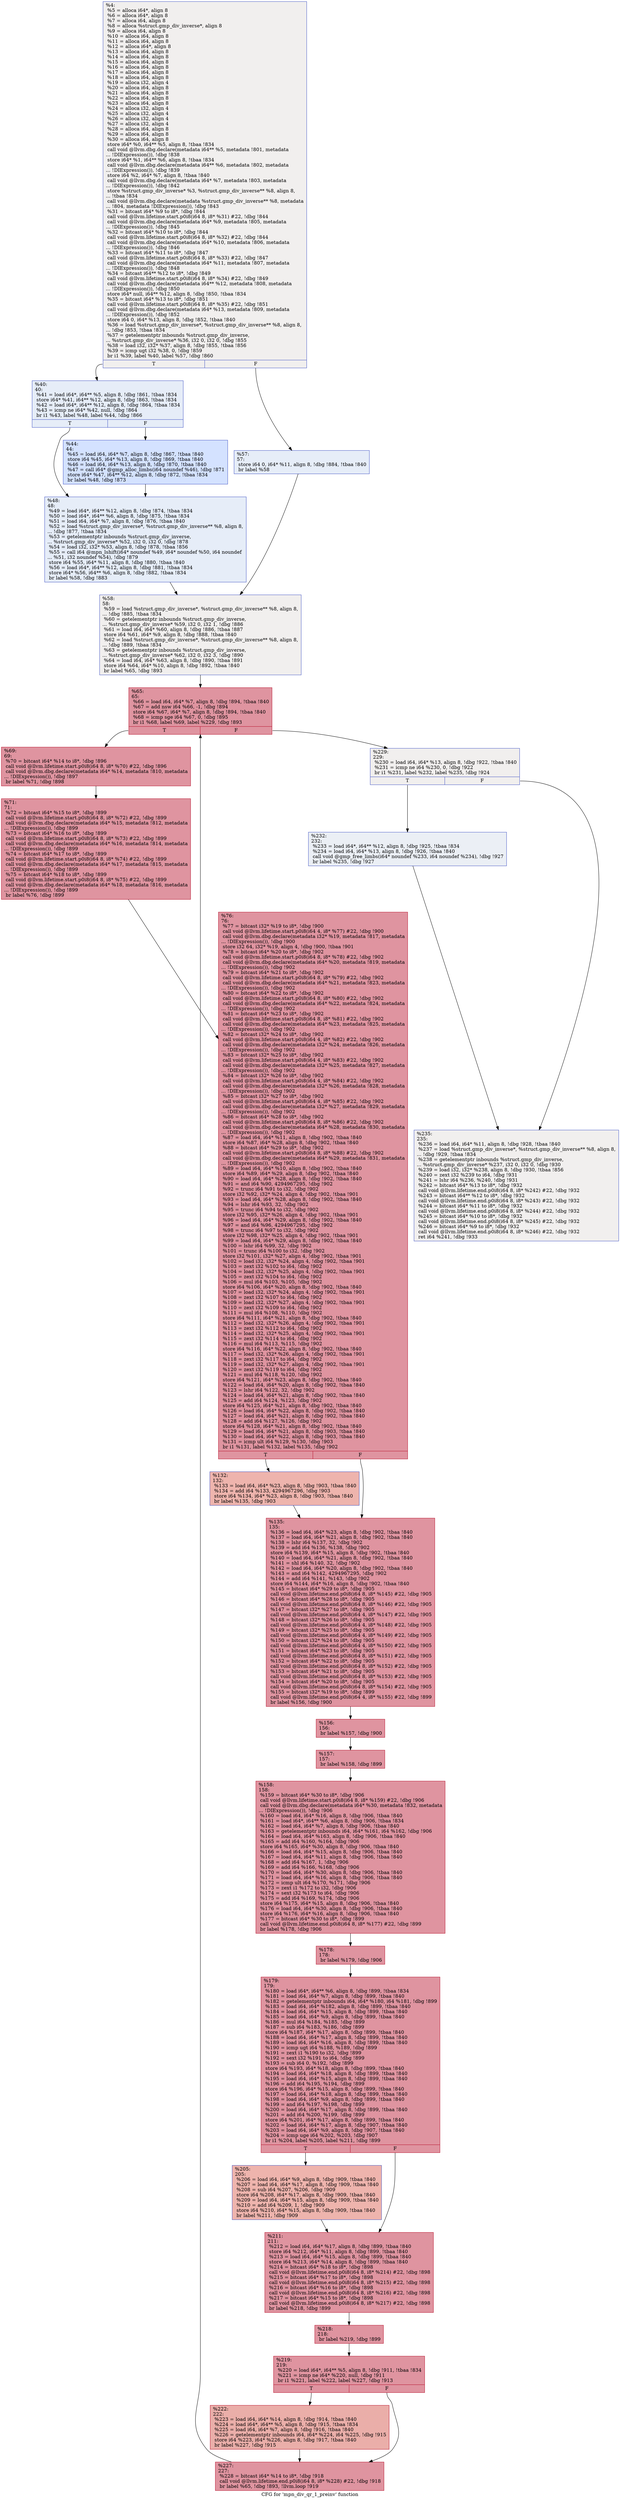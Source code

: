 digraph "CFG for 'mpn_div_qr_1_preinv' function" {
	label="CFG for 'mpn_div_qr_1_preinv' function";

	Node0x25f0e00 [shape=record,color="#3d50c3ff", style=filled, fillcolor="#e0dbd870",label="{%4:\l  %5 = alloca i64*, align 8\l  %6 = alloca i64*, align 8\l  %7 = alloca i64, align 8\l  %8 = alloca %struct.gmp_div_inverse*, align 8\l  %9 = alloca i64, align 8\l  %10 = alloca i64, align 8\l  %11 = alloca i64, align 8\l  %12 = alloca i64*, align 8\l  %13 = alloca i64, align 8\l  %14 = alloca i64, align 8\l  %15 = alloca i64, align 8\l  %16 = alloca i64, align 8\l  %17 = alloca i64, align 8\l  %18 = alloca i64, align 8\l  %19 = alloca i32, align 4\l  %20 = alloca i64, align 8\l  %21 = alloca i64, align 8\l  %22 = alloca i64, align 8\l  %23 = alloca i64, align 8\l  %24 = alloca i32, align 4\l  %25 = alloca i32, align 4\l  %26 = alloca i32, align 4\l  %27 = alloca i32, align 4\l  %28 = alloca i64, align 8\l  %29 = alloca i64, align 8\l  %30 = alloca i64, align 8\l  store i64* %0, i64** %5, align 8, !tbaa !834\l  call void @llvm.dbg.declare(metadata i64** %5, metadata !801, metadata\l... !DIExpression()), !dbg !838\l  store i64* %1, i64** %6, align 8, !tbaa !834\l  call void @llvm.dbg.declare(metadata i64** %6, metadata !802, metadata\l... !DIExpression()), !dbg !839\l  store i64 %2, i64* %7, align 8, !tbaa !840\l  call void @llvm.dbg.declare(metadata i64* %7, metadata !803, metadata\l... !DIExpression()), !dbg !842\l  store %struct.gmp_div_inverse* %3, %struct.gmp_div_inverse** %8, align 8,\l... !tbaa !834\l  call void @llvm.dbg.declare(metadata %struct.gmp_div_inverse** %8, metadata\l... !804, metadata !DIExpression()), !dbg !843\l  %31 = bitcast i64* %9 to i8*, !dbg !844\l  call void @llvm.lifetime.start.p0i8(i64 8, i8* %31) #22, !dbg !844\l  call void @llvm.dbg.declare(metadata i64* %9, metadata !805, metadata\l... !DIExpression()), !dbg !845\l  %32 = bitcast i64* %10 to i8*, !dbg !844\l  call void @llvm.lifetime.start.p0i8(i64 8, i8* %32) #22, !dbg !844\l  call void @llvm.dbg.declare(metadata i64* %10, metadata !806, metadata\l... !DIExpression()), !dbg !846\l  %33 = bitcast i64* %11 to i8*, !dbg !847\l  call void @llvm.lifetime.start.p0i8(i64 8, i8* %33) #22, !dbg !847\l  call void @llvm.dbg.declare(metadata i64* %11, metadata !807, metadata\l... !DIExpression()), !dbg !848\l  %34 = bitcast i64** %12 to i8*, !dbg !849\l  call void @llvm.lifetime.start.p0i8(i64 8, i8* %34) #22, !dbg !849\l  call void @llvm.dbg.declare(metadata i64** %12, metadata !808, metadata\l... !DIExpression()), !dbg !850\l  store i64* null, i64** %12, align 8, !dbg !850, !tbaa !834\l  %35 = bitcast i64* %13 to i8*, !dbg !851\l  call void @llvm.lifetime.start.p0i8(i64 8, i8* %35) #22, !dbg !851\l  call void @llvm.dbg.declare(metadata i64* %13, metadata !809, metadata\l... !DIExpression()), !dbg !852\l  store i64 0, i64* %13, align 8, !dbg !852, !tbaa !840\l  %36 = load %struct.gmp_div_inverse*, %struct.gmp_div_inverse** %8, align 8,\l... !dbg !853, !tbaa !834\l  %37 = getelementptr inbounds %struct.gmp_div_inverse,\l... %struct.gmp_div_inverse* %36, i32 0, i32 0, !dbg !855\l  %38 = load i32, i32* %37, align 8, !dbg !855, !tbaa !856\l  %39 = icmp ugt i32 %38, 0, !dbg !859\l  br i1 %39, label %40, label %57, !dbg !860\l|{<s0>T|<s1>F}}"];
	Node0x25f0e00:s0 -> Node0x25f0f30;
	Node0x25f0e00:s1 -> Node0x25f1020;
	Node0x25f0f30 [shape=record,color="#3d50c3ff", style=filled, fillcolor="#c7d7f070",label="{%40:\l40:                                               \l  %41 = load i64*, i64** %5, align 8, !dbg !861, !tbaa !834\l  store i64* %41, i64** %12, align 8, !dbg !863, !tbaa !834\l  %42 = load i64*, i64** %12, align 8, !dbg !864, !tbaa !834\l  %43 = icmp ne i64* %42, null, !dbg !864\l  br i1 %43, label %48, label %44, !dbg !866\l|{<s0>T|<s1>F}}"];
	Node0x25f0f30:s0 -> Node0x25f0fd0;
	Node0x25f0f30:s1 -> Node0x25f0f80;
	Node0x25f0f80 [shape=record,color="#3d50c3ff", style=filled, fillcolor="#9ebeff70",label="{%44:\l44:                                               \l  %45 = load i64, i64* %7, align 8, !dbg !867, !tbaa !840\l  store i64 %45, i64* %13, align 8, !dbg !869, !tbaa !840\l  %46 = load i64, i64* %13, align 8, !dbg !870, !tbaa !840\l  %47 = call i64* @gmp_alloc_limbs(i64 noundef %46), !dbg !871\l  store i64* %47, i64** %12, align 8, !dbg !872, !tbaa !834\l  br label %48, !dbg !873\l}"];
	Node0x25f0f80 -> Node0x25f0fd0;
	Node0x25f0fd0 [shape=record,color="#3d50c3ff", style=filled, fillcolor="#c7d7f070",label="{%48:\l48:                                               \l  %49 = load i64*, i64** %12, align 8, !dbg !874, !tbaa !834\l  %50 = load i64*, i64** %6, align 8, !dbg !875, !tbaa !834\l  %51 = load i64, i64* %7, align 8, !dbg !876, !tbaa !840\l  %52 = load %struct.gmp_div_inverse*, %struct.gmp_div_inverse** %8, align 8,\l... !dbg !877, !tbaa !834\l  %53 = getelementptr inbounds %struct.gmp_div_inverse,\l... %struct.gmp_div_inverse* %52, i32 0, i32 0, !dbg !878\l  %54 = load i32, i32* %53, align 8, !dbg !878, !tbaa !856\l  %55 = call i64 @mpn_lshift(i64* noundef %49, i64* noundef %50, i64 noundef\l... %51, i32 noundef %54), !dbg !879\l  store i64 %55, i64* %11, align 8, !dbg !880, !tbaa !840\l  %56 = load i64*, i64** %12, align 8, !dbg !881, !tbaa !834\l  store i64* %56, i64** %6, align 8, !dbg !882, !tbaa !834\l  br label %58, !dbg !883\l}"];
	Node0x25f0fd0 -> Node0x25f1070;
	Node0x25f1020 [shape=record,color="#3d50c3ff", style=filled, fillcolor="#c7d7f070",label="{%57:\l57:                                               \l  store i64 0, i64* %11, align 8, !dbg !884, !tbaa !840\l  br label %58\l}"];
	Node0x25f1020 -> Node0x25f1070;
	Node0x25f1070 [shape=record,color="#3d50c3ff", style=filled, fillcolor="#e0dbd870",label="{%58:\l58:                                               \l  %59 = load %struct.gmp_div_inverse*, %struct.gmp_div_inverse** %8, align 8,\l... !dbg !885, !tbaa !834\l  %60 = getelementptr inbounds %struct.gmp_div_inverse,\l... %struct.gmp_div_inverse* %59, i32 0, i32 1, !dbg !886\l  %61 = load i64, i64* %60, align 8, !dbg !886, !tbaa !887\l  store i64 %61, i64* %9, align 8, !dbg !888, !tbaa !840\l  %62 = load %struct.gmp_div_inverse*, %struct.gmp_div_inverse** %8, align 8,\l... !dbg !889, !tbaa !834\l  %63 = getelementptr inbounds %struct.gmp_div_inverse,\l... %struct.gmp_div_inverse* %62, i32 0, i32 3, !dbg !890\l  %64 = load i64, i64* %63, align 8, !dbg !890, !tbaa !891\l  store i64 %64, i64* %10, align 8, !dbg !892, !tbaa !840\l  br label %65, !dbg !893\l}"];
	Node0x25f1070 -> Node0x25f10c0;
	Node0x25f10c0 [shape=record,color="#b70d28ff", style=filled, fillcolor="#b70d2870",label="{%65:\l65:                                               \l  %66 = load i64, i64* %7, align 8, !dbg !894, !tbaa !840\l  %67 = add nsw i64 %66, -1, !dbg !894\l  store i64 %67, i64* %7, align 8, !dbg !894, !tbaa !840\l  %68 = icmp sge i64 %67, 0, !dbg !895\l  br i1 %68, label %69, label %229, !dbg !893\l|{<s0>T|<s1>F}}"];
	Node0x25f10c0:s0 -> Node0x25f1110;
	Node0x25f10c0:s1 -> Node0x25f1610;
	Node0x25f1110 [shape=record,color="#b70d28ff", style=filled, fillcolor="#b70d2870",label="{%69:\l69:                                               \l  %70 = bitcast i64* %14 to i8*, !dbg !896\l  call void @llvm.lifetime.start.p0i8(i64 8, i8* %70) #22, !dbg !896\l  call void @llvm.dbg.declare(metadata i64* %14, metadata !810, metadata\l... !DIExpression()), !dbg !897\l  br label %71, !dbg !898\l}"];
	Node0x25f1110 -> Node0x25f1160;
	Node0x25f1160 [shape=record,color="#b70d28ff", style=filled, fillcolor="#b70d2870",label="{%71:\l71:                                               \l  %72 = bitcast i64* %15 to i8*, !dbg !899\l  call void @llvm.lifetime.start.p0i8(i64 8, i8* %72) #22, !dbg !899\l  call void @llvm.dbg.declare(metadata i64* %15, metadata !812, metadata\l... !DIExpression()), !dbg !899\l  %73 = bitcast i64* %16 to i8*, !dbg !899\l  call void @llvm.lifetime.start.p0i8(i64 8, i8* %73) #22, !dbg !899\l  call void @llvm.dbg.declare(metadata i64* %16, metadata !814, metadata\l... !DIExpression()), !dbg !899\l  %74 = bitcast i64* %17 to i8*, !dbg !899\l  call void @llvm.lifetime.start.p0i8(i64 8, i8* %74) #22, !dbg !899\l  call void @llvm.dbg.declare(metadata i64* %17, metadata !815, metadata\l... !DIExpression()), !dbg !899\l  %75 = bitcast i64* %18 to i8*, !dbg !899\l  call void @llvm.lifetime.start.p0i8(i64 8, i8* %75) #22, !dbg !899\l  call void @llvm.dbg.declare(metadata i64* %18, metadata !816, metadata\l... !DIExpression()), !dbg !899\l  br label %76, !dbg !899\l}"];
	Node0x25f1160 -> Node0x25f11b0;
	Node0x25f11b0 [shape=record,color="#b70d28ff", style=filled, fillcolor="#b70d2870",label="{%76:\l76:                                               \l  %77 = bitcast i32* %19 to i8*, !dbg !900\l  call void @llvm.lifetime.start.p0i8(i64 4, i8* %77) #22, !dbg !900\l  call void @llvm.dbg.declare(metadata i32* %19, metadata !817, metadata\l... !DIExpression()), !dbg !900\l  store i32 64, i32* %19, align 4, !dbg !900, !tbaa !901\l  %78 = bitcast i64* %20 to i8*, !dbg !902\l  call void @llvm.lifetime.start.p0i8(i64 8, i8* %78) #22, !dbg !902\l  call void @llvm.dbg.declare(metadata i64* %20, metadata !819, metadata\l... !DIExpression()), !dbg !902\l  %79 = bitcast i64* %21 to i8*, !dbg !902\l  call void @llvm.lifetime.start.p0i8(i64 8, i8* %79) #22, !dbg !902\l  call void @llvm.dbg.declare(metadata i64* %21, metadata !823, metadata\l... !DIExpression()), !dbg !902\l  %80 = bitcast i64* %22 to i8*, !dbg !902\l  call void @llvm.lifetime.start.p0i8(i64 8, i8* %80) #22, !dbg !902\l  call void @llvm.dbg.declare(metadata i64* %22, metadata !824, metadata\l... !DIExpression()), !dbg !902\l  %81 = bitcast i64* %23 to i8*, !dbg !902\l  call void @llvm.lifetime.start.p0i8(i64 8, i8* %81) #22, !dbg !902\l  call void @llvm.dbg.declare(metadata i64* %23, metadata !825, metadata\l... !DIExpression()), !dbg !902\l  %82 = bitcast i32* %24 to i8*, !dbg !902\l  call void @llvm.lifetime.start.p0i8(i64 4, i8* %82) #22, !dbg !902\l  call void @llvm.dbg.declare(metadata i32* %24, metadata !826, metadata\l... !DIExpression()), !dbg !902\l  %83 = bitcast i32* %25 to i8*, !dbg !902\l  call void @llvm.lifetime.start.p0i8(i64 4, i8* %83) #22, !dbg !902\l  call void @llvm.dbg.declare(metadata i32* %25, metadata !827, metadata\l... !DIExpression()), !dbg !902\l  %84 = bitcast i32* %26 to i8*, !dbg !902\l  call void @llvm.lifetime.start.p0i8(i64 4, i8* %84) #22, !dbg !902\l  call void @llvm.dbg.declare(metadata i32* %26, metadata !828, metadata\l... !DIExpression()), !dbg !902\l  %85 = bitcast i32* %27 to i8*, !dbg !902\l  call void @llvm.lifetime.start.p0i8(i64 4, i8* %85) #22, !dbg !902\l  call void @llvm.dbg.declare(metadata i32* %27, metadata !829, metadata\l... !DIExpression()), !dbg !902\l  %86 = bitcast i64* %28 to i8*, !dbg !902\l  call void @llvm.lifetime.start.p0i8(i64 8, i8* %86) #22, !dbg !902\l  call void @llvm.dbg.declare(metadata i64* %28, metadata !830, metadata\l... !DIExpression()), !dbg !902\l  %87 = load i64, i64* %11, align 8, !dbg !902, !tbaa !840\l  store i64 %87, i64* %28, align 8, !dbg !902, !tbaa !840\l  %88 = bitcast i64* %29 to i8*, !dbg !902\l  call void @llvm.lifetime.start.p0i8(i64 8, i8* %88) #22, !dbg !902\l  call void @llvm.dbg.declare(metadata i64* %29, metadata !831, metadata\l... !DIExpression()), !dbg !902\l  %89 = load i64, i64* %10, align 8, !dbg !902, !tbaa !840\l  store i64 %89, i64* %29, align 8, !dbg !902, !tbaa !840\l  %90 = load i64, i64* %28, align 8, !dbg !902, !tbaa !840\l  %91 = and i64 %90, 4294967295, !dbg !902\l  %92 = trunc i64 %91 to i32, !dbg !902\l  store i32 %92, i32* %24, align 4, !dbg !902, !tbaa !901\l  %93 = load i64, i64* %28, align 8, !dbg !902, !tbaa !840\l  %94 = lshr i64 %93, 32, !dbg !902\l  %95 = trunc i64 %94 to i32, !dbg !902\l  store i32 %95, i32* %26, align 4, !dbg !902, !tbaa !901\l  %96 = load i64, i64* %29, align 8, !dbg !902, !tbaa !840\l  %97 = and i64 %96, 4294967295, !dbg !902\l  %98 = trunc i64 %97 to i32, !dbg !902\l  store i32 %98, i32* %25, align 4, !dbg !902, !tbaa !901\l  %99 = load i64, i64* %29, align 8, !dbg !902, !tbaa !840\l  %100 = lshr i64 %99, 32, !dbg !902\l  %101 = trunc i64 %100 to i32, !dbg !902\l  store i32 %101, i32* %27, align 4, !dbg !902, !tbaa !901\l  %102 = load i32, i32* %24, align 4, !dbg !902, !tbaa !901\l  %103 = zext i32 %102 to i64, !dbg !902\l  %104 = load i32, i32* %25, align 4, !dbg !902, !tbaa !901\l  %105 = zext i32 %104 to i64, !dbg !902\l  %106 = mul i64 %103, %105, !dbg !902\l  store i64 %106, i64* %20, align 8, !dbg !902, !tbaa !840\l  %107 = load i32, i32* %24, align 4, !dbg !902, !tbaa !901\l  %108 = zext i32 %107 to i64, !dbg !902\l  %109 = load i32, i32* %27, align 4, !dbg !902, !tbaa !901\l  %110 = zext i32 %109 to i64, !dbg !902\l  %111 = mul i64 %108, %110, !dbg !902\l  store i64 %111, i64* %21, align 8, !dbg !902, !tbaa !840\l  %112 = load i32, i32* %26, align 4, !dbg !902, !tbaa !901\l  %113 = zext i32 %112 to i64, !dbg !902\l  %114 = load i32, i32* %25, align 4, !dbg !902, !tbaa !901\l  %115 = zext i32 %114 to i64, !dbg !902\l  %116 = mul i64 %113, %115, !dbg !902\l  store i64 %116, i64* %22, align 8, !dbg !902, !tbaa !840\l  %117 = load i32, i32* %26, align 4, !dbg !902, !tbaa !901\l  %118 = zext i32 %117 to i64, !dbg !902\l  %119 = load i32, i32* %27, align 4, !dbg !902, !tbaa !901\l  %120 = zext i32 %119 to i64, !dbg !902\l  %121 = mul i64 %118, %120, !dbg !902\l  store i64 %121, i64* %23, align 8, !dbg !902, !tbaa !840\l  %122 = load i64, i64* %20, align 8, !dbg !902, !tbaa !840\l  %123 = lshr i64 %122, 32, !dbg !902\l  %124 = load i64, i64* %21, align 8, !dbg !902, !tbaa !840\l  %125 = add i64 %124, %123, !dbg !902\l  store i64 %125, i64* %21, align 8, !dbg !902, !tbaa !840\l  %126 = load i64, i64* %22, align 8, !dbg !902, !tbaa !840\l  %127 = load i64, i64* %21, align 8, !dbg !902, !tbaa !840\l  %128 = add i64 %127, %126, !dbg !902\l  store i64 %128, i64* %21, align 8, !dbg !902, !tbaa !840\l  %129 = load i64, i64* %21, align 8, !dbg !903, !tbaa !840\l  %130 = load i64, i64* %22, align 8, !dbg !903, !tbaa !840\l  %131 = icmp ult i64 %129, %130, !dbg !903\l  br i1 %131, label %132, label %135, !dbg !902\l|{<s0>T|<s1>F}}"];
	Node0x25f11b0:s0 -> Node0x25f1200;
	Node0x25f11b0:s1 -> Node0x25f1250;
	Node0x25f1200 [shape=record,color="#3d50c3ff", style=filled, fillcolor="#d8564670",label="{%132:\l132:                                              \l  %133 = load i64, i64* %23, align 8, !dbg !903, !tbaa !840\l  %134 = add i64 %133, 4294967296, !dbg !903\l  store i64 %134, i64* %23, align 8, !dbg !903, !tbaa !840\l  br label %135, !dbg !903\l}"];
	Node0x25f1200 -> Node0x25f1250;
	Node0x25f1250 [shape=record,color="#b70d28ff", style=filled, fillcolor="#b70d2870",label="{%135:\l135:                                              \l  %136 = load i64, i64* %23, align 8, !dbg !902, !tbaa !840\l  %137 = load i64, i64* %21, align 8, !dbg !902, !tbaa !840\l  %138 = lshr i64 %137, 32, !dbg !902\l  %139 = add i64 %136, %138, !dbg !902\l  store i64 %139, i64* %15, align 8, !dbg !902, !tbaa !840\l  %140 = load i64, i64* %21, align 8, !dbg !902, !tbaa !840\l  %141 = shl i64 %140, 32, !dbg !902\l  %142 = load i64, i64* %20, align 8, !dbg !902, !tbaa !840\l  %143 = and i64 %142, 4294967295, !dbg !902\l  %144 = add i64 %141, %143, !dbg !902\l  store i64 %144, i64* %16, align 8, !dbg !902, !tbaa !840\l  %145 = bitcast i64* %29 to i8*, !dbg !905\l  call void @llvm.lifetime.end.p0i8(i64 8, i8* %145) #22, !dbg !905\l  %146 = bitcast i64* %28 to i8*, !dbg !905\l  call void @llvm.lifetime.end.p0i8(i64 8, i8* %146) #22, !dbg !905\l  %147 = bitcast i32* %27 to i8*, !dbg !905\l  call void @llvm.lifetime.end.p0i8(i64 4, i8* %147) #22, !dbg !905\l  %148 = bitcast i32* %26 to i8*, !dbg !905\l  call void @llvm.lifetime.end.p0i8(i64 4, i8* %148) #22, !dbg !905\l  %149 = bitcast i32* %25 to i8*, !dbg !905\l  call void @llvm.lifetime.end.p0i8(i64 4, i8* %149) #22, !dbg !905\l  %150 = bitcast i32* %24 to i8*, !dbg !905\l  call void @llvm.lifetime.end.p0i8(i64 4, i8* %150) #22, !dbg !905\l  %151 = bitcast i64* %23 to i8*, !dbg !905\l  call void @llvm.lifetime.end.p0i8(i64 8, i8* %151) #22, !dbg !905\l  %152 = bitcast i64* %22 to i8*, !dbg !905\l  call void @llvm.lifetime.end.p0i8(i64 8, i8* %152) #22, !dbg !905\l  %153 = bitcast i64* %21 to i8*, !dbg !905\l  call void @llvm.lifetime.end.p0i8(i64 8, i8* %153) #22, !dbg !905\l  %154 = bitcast i64* %20 to i8*, !dbg !905\l  call void @llvm.lifetime.end.p0i8(i64 8, i8* %154) #22, !dbg !905\l  %155 = bitcast i32* %19 to i8*, !dbg !899\l  call void @llvm.lifetime.end.p0i8(i64 4, i8* %155) #22, !dbg !899\l  br label %156, !dbg !900\l}"];
	Node0x25f1250 -> Node0x25f12a0;
	Node0x25f12a0 [shape=record,color="#b70d28ff", style=filled, fillcolor="#b70d2870",label="{%156:\l156:                                              \l  br label %157, !dbg !900\l}"];
	Node0x25f12a0 -> Node0x25f12f0;
	Node0x25f12f0 [shape=record,color="#b70d28ff", style=filled, fillcolor="#b70d2870",label="{%157:\l157:                                              \l  br label %158, !dbg !899\l}"];
	Node0x25f12f0 -> Node0x25f1340;
	Node0x25f1340 [shape=record,color="#b70d28ff", style=filled, fillcolor="#b70d2870",label="{%158:\l158:                                              \l  %159 = bitcast i64* %30 to i8*, !dbg !906\l  call void @llvm.lifetime.start.p0i8(i64 8, i8* %159) #22, !dbg !906\l  call void @llvm.dbg.declare(metadata i64* %30, metadata !832, metadata\l... !DIExpression()), !dbg !906\l  %160 = load i64, i64* %16, align 8, !dbg !906, !tbaa !840\l  %161 = load i64*, i64** %6, align 8, !dbg !906, !tbaa !834\l  %162 = load i64, i64* %7, align 8, !dbg !906, !tbaa !840\l  %163 = getelementptr inbounds i64, i64* %161, i64 %162, !dbg !906\l  %164 = load i64, i64* %163, align 8, !dbg !906, !tbaa !840\l  %165 = add i64 %160, %164, !dbg !906\l  store i64 %165, i64* %30, align 8, !dbg !906, !tbaa !840\l  %166 = load i64, i64* %15, align 8, !dbg !906, !tbaa !840\l  %167 = load i64, i64* %11, align 8, !dbg !906, !tbaa !840\l  %168 = add i64 %167, 1, !dbg !906\l  %169 = add i64 %166, %168, !dbg !906\l  %170 = load i64, i64* %30, align 8, !dbg !906, !tbaa !840\l  %171 = load i64, i64* %16, align 8, !dbg !906, !tbaa !840\l  %172 = icmp ult i64 %170, %171, !dbg !906\l  %173 = zext i1 %172 to i32, !dbg !906\l  %174 = sext i32 %173 to i64, !dbg !906\l  %175 = add i64 %169, %174, !dbg !906\l  store i64 %175, i64* %15, align 8, !dbg !906, !tbaa !840\l  %176 = load i64, i64* %30, align 8, !dbg !906, !tbaa !840\l  store i64 %176, i64* %16, align 8, !dbg !906, !tbaa !840\l  %177 = bitcast i64* %30 to i8*, !dbg !899\l  call void @llvm.lifetime.end.p0i8(i64 8, i8* %177) #22, !dbg !899\l  br label %178, !dbg !906\l}"];
	Node0x25f1340 -> Node0x25f1390;
	Node0x25f1390 [shape=record,color="#b70d28ff", style=filled, fillcolor="#b70d2870",label="{%178:\l178:                                              \l  br label %179, !dbg !906\l}"];
	Node0x25f1390 -> Node0x25f13e0;
	Node0x25f13e0 [shape=record,color="#b70d28ff", style=filled, fillcolor="#b70d2870",label="{%179:\l179:                                              \l  %180 = load i64*, i64** %6, align 8, !dbg !899, !tbaa !834\l  %181 = load i64, i64* %7, align 8, !dbg !899, !tbaa !840\l  %182 = getelementptr inbounds i64, i64* %180, i64 %181, !dbg !899\l  %183 = load i64, i64* %182, align 8, !dbg !899, !tbaa !840\l  %184 = load i64, i64* %15, align 8, !dbg !899, !tbaa !840\l  %185 = load i64, i64* %9, align 8, !dbg !899, !tbaa !840\l  %186 = mul i64 %184, %185, !dbg !899\l  %187 = sub i64 %183, %186, !dbg !899\l  store i64 %187, i64* %17, align 8, !dbg !899, !tbaa !840\l  %188 = load i64, i64* %17, align 8, !dbg !899, !tbaa !840\l  %189 = load i64, i64* %16, align 8, !dbg !899, !tbaa !840\l  %190 = icmp ugt i64 %188, %189, !dbg !899\l  %191 = zext i1 %190 to i32, !dbg !899\l  %192 = sext i32 %191 to i64, !dbg !899\l  %193 = sub i64 0, %192, !dbg !899\l  store i64 %193, i64* %18, align 8, !dbg !899, !tbaa !840\l  %194 = load i64, i64* %18, align 8, !dbg !899, !tbaa !840\l  %195 = load i64, i64* %15, align 8, !dbg !899, !tbaa !840\l  %196 = add i64 %195, %194, !dbg !899\l  store i64 %196, i64* %15, align 8, !dbg !899, !tbaa !840\l  %197 = load i64, i64* %18, align 8, !dbg !899, !tbaa !840\l  %198 = load i64, i64* %9, align 8, !dbg !899, !tbaa !840\l  %199 = and i64 %197, %198, !dbg !899\l  %200 = load i64, i64* %17, align 8, !dbg !899, !tbaa !840\l  %201 = add i64 %200, %199, !dbg !899\l  store i64 %201, i64* %17, align 8, !dbg !899, !tbaa !840\l  %202 = load i64, i64* %17, align 8, !dbg !907, !tbaa !840\l  %203 = load i64, i64* %9, align 8, !dbg !907, !tbaa !840\l  %204 = icmp uge i64 %202, %203, !dbg !907\l  br i1 %204, label %205, label %211, !dbg !899\l|{<s0>T|<s1>F}}"];
	Node0x25f13e0:s0 -> Node0x25f1430;
	Node0x25f13e0:s1 -> Node0x25f1480;
	Node0x25f1430 [shape=record,color="#3d50c3ff", style=filled, fillcolor="#d8564670",label="{%205:\l205:                                              \l  %206 = load i64, i64* %9, align 8, !dbg !909, !tbaa !840\l  %207 = load i64, i64* %17, align 8, !dbg !909, !tbaa !840\l  %208 = sub i64 %207, %206, !dbg !909\l  store i64 %208, i64* %17, align 8, !dbg !909, !tbaa !840\l  %209 = load i64, i64* %15, align 8, !dbg !909, !tbaa !840\l  %210 = add i64 %209, 1, !dbg !909\l  store i64 %210, i64* %15, align 8, !dbg !909, !tbaa !840\l  br label %211, !dbg !909\l}"];
	Node0x25f1430 -> Node0x25f1480;
	Node0x25f1480 [shape=record,color="#b70d28ff", style=filled, fillcolor="#b70d2870",label="{%211:\l211:                                              \l  %212 = load i64, i64* %17, align 8, !dbg !899, !tbaa !840\l  store i64 %212, i64* %11, align 8, !dbg !899, !tbaa !840\l  %213 = load i64, i64* %15, align 8, !dbg !899, !tbaa !840\l  store i64 %213, i64* %14, align 8, !dbg !899, !tbaa !840\l  %214 = bitcast i64* %18 to i8*, !dbg !898\l  call void @llvm.lifetime.end.p0i8(i64 8, i8* %214) #22, !dbg !898\l  %215 = bitcast i64* %17 to i8*, !dbg !898\l  call void @llvm.lifetime.end.p0i8(i64 8, i8* %215) #22, !dbg !898\l  %216 = bitcast i64* %16 to i8*, !dbg !898\l  call void @llvm.lifetime.end.p0i8(i64 8, i8* %216) #22, !dbg !898\l  %217 = bitcast i64* %15 to i8*, !dbg !898\l  call void @llvm.lifetime.end.p0i8(i64 8, i8* %217) #22, !dbg !898\l  br label %218, !dbg !899\l}"];
	Node0x25f1480 -> Node0x25f14d0;
	Node0x25f14d0 [shape=record,color="#b70d28ff", style=filled, fillcolor="#b70d2870",label="{%218:\l218:                                              \l  br label %219, !dbg !899\l}"];
	Node0x25f14d0 -> Node0x25f1520;
	Node0x25f1520 [shape=record,color="#b70d28ff", style=filled, fillcolor="#b70d2870",label="{%219:\l219:                                              \l  %220 = load i64*, i64** %5, align 8, !dbg !911, !tbaa !834\l  %221 = icmp ne i64* %220, null, !dbg !911\l  br i1 %221, label %222, label %227, !dbg !913\l|{<s0>T|<s1>F}}"];
	Node0x25f1520:s0 -> Node0x25f1570;
	Node0x25f1520:s1 -> Node0x25f15c0;
	Node0x25f1570 [shape=record,color="#b70d28ff", style=filled, fillcolor="#d0473d70",label="{%222:\l222:                                              \l  %223 = load i64, i64* %14, align 8, !dbg !914, !tbaa !840\l  %224 = load i64*, i64** %5, align 8, !dbg !915, !tbaa !834\l  %225 = load i64, i64* %7, align 8, !dbg !916, !tbaa !840\l  %226 = getelementptr inbounds i64, i64* %224, i64 %225, !dbg !915\l  store i64 %223, i64* %226, align 8, !dbg !917, !tbaa !840\l  br label %227, !dbg !915\l}"];
	Node0x25f1570 -> Node0x25f15c0;
	Node0x25f15c0 [shape=record,color="#b70d28ff", style=filled, fillcolor="#b70d2870",label="{%227:\l227:                                              \l  %228 = bitcast i64* %14 to i8*, !dbg !918\l  call void @llvm.lifetime.end.p0i8(i64 8, i8* %228) #22, !dbg !918\l  br label %65, !dbg !893, !llvm.loop !919\l}"];
	Node0x25f15c0 -> Node0x25f10c0;
	Node0x25f1610 [shape=record,color="#3d50c3ff", style=filled, fillcolor="#e0dbd870",label="{%229:\l229:                                              \l  %230 = load i64, i64* %13, align 8, !dbg !922, !tbaa !840\l  %231 = icmp ne i64 %230, 0, !dbg !922\l  br i1 %231, label %232, label %235, !dbg !924\l|{<s0>T|<s1>F}}"];
	Node0x25f1610:s0 -> Node0x25f1660;
	Node0x25f1610:s1 -> Node0x25f16b0;
	Node0x25f1660 [shape=record,color="#3d50c3ff", style=filled, fillcolor="#d1dae970",label="{%232:\l232:                                              \l  %233 = load i64*, i64** %12, align 8, !dbg !925, !tbaa !834\l  %234 = load i64, i64* %13, align 8, !dbg !926, !tbaa !840\l  call void @gmp_free_limbs(i64* noundef %233, i64 noundef %234), !dbg !927\l  br label %235, !dbg !927\l}"];
	Node0x25f1660 -> Node0x25f16b0;
	Node0x25f16b0 [shape=record,color="#3d50c3ff", style=filled, fillcolor="#e0dbd870",label="{%235:\l235:                                              \l  %236 = load i64, i64* %11, align 8, !dbg !928, !tbaa !840\l  %237 = load %struct.gmp_div_inverse*, %struct.gmp_div_inverse** %8, align 8,\l... !dbg !929, !tbaa !834\l  %238 = getelementptr inbounds %struct.gmp_div_inverse,\l... %struct.gmp_div_inverse* %237, i32 0, i32 0, !dbg !930\l  %239 = load i32, i32* %238, align 8, !dbg !930, !tbaa !856\l  %240 = zext i32 %239 to i64, !dbg !931\l  %241 = lshr i64 %236, %240, !dbg !931\l  %242 = bitcast i64* %13 to i8*, !dbg !932\l  call void @llvm.lifetime.end.p0i8(i64 8, i8* %242) #22, !dbg !932\l  %243 = bitcast i64** %12 to i8*, !dbg !932\l  call void @llvm.lifetime.end.p0i8(i64 8, i8* %243) #22, !dbg !932\l  %244 = bitcast i64* %11 to i8*, !dbg !932\l  call void @llvm.lifetime.end.p0i8(i64 8, i8* %244) #22, !dbg !932\l  %245 = bitcast i64* %10 to i8*, !dbg !932\l  call void @llvm.lifetime.end.p0i8(i64 8, i8* %245) #22, !dbg !932\l  %246 = bitcast i64* %9 to i8*, !dbg !932\l  call void @llvm.lifetime.end.p0i8(i64 8, i8* %246) #22, !dbg !932\l  ret i64 %241, !dbg !933\l}"];
}
